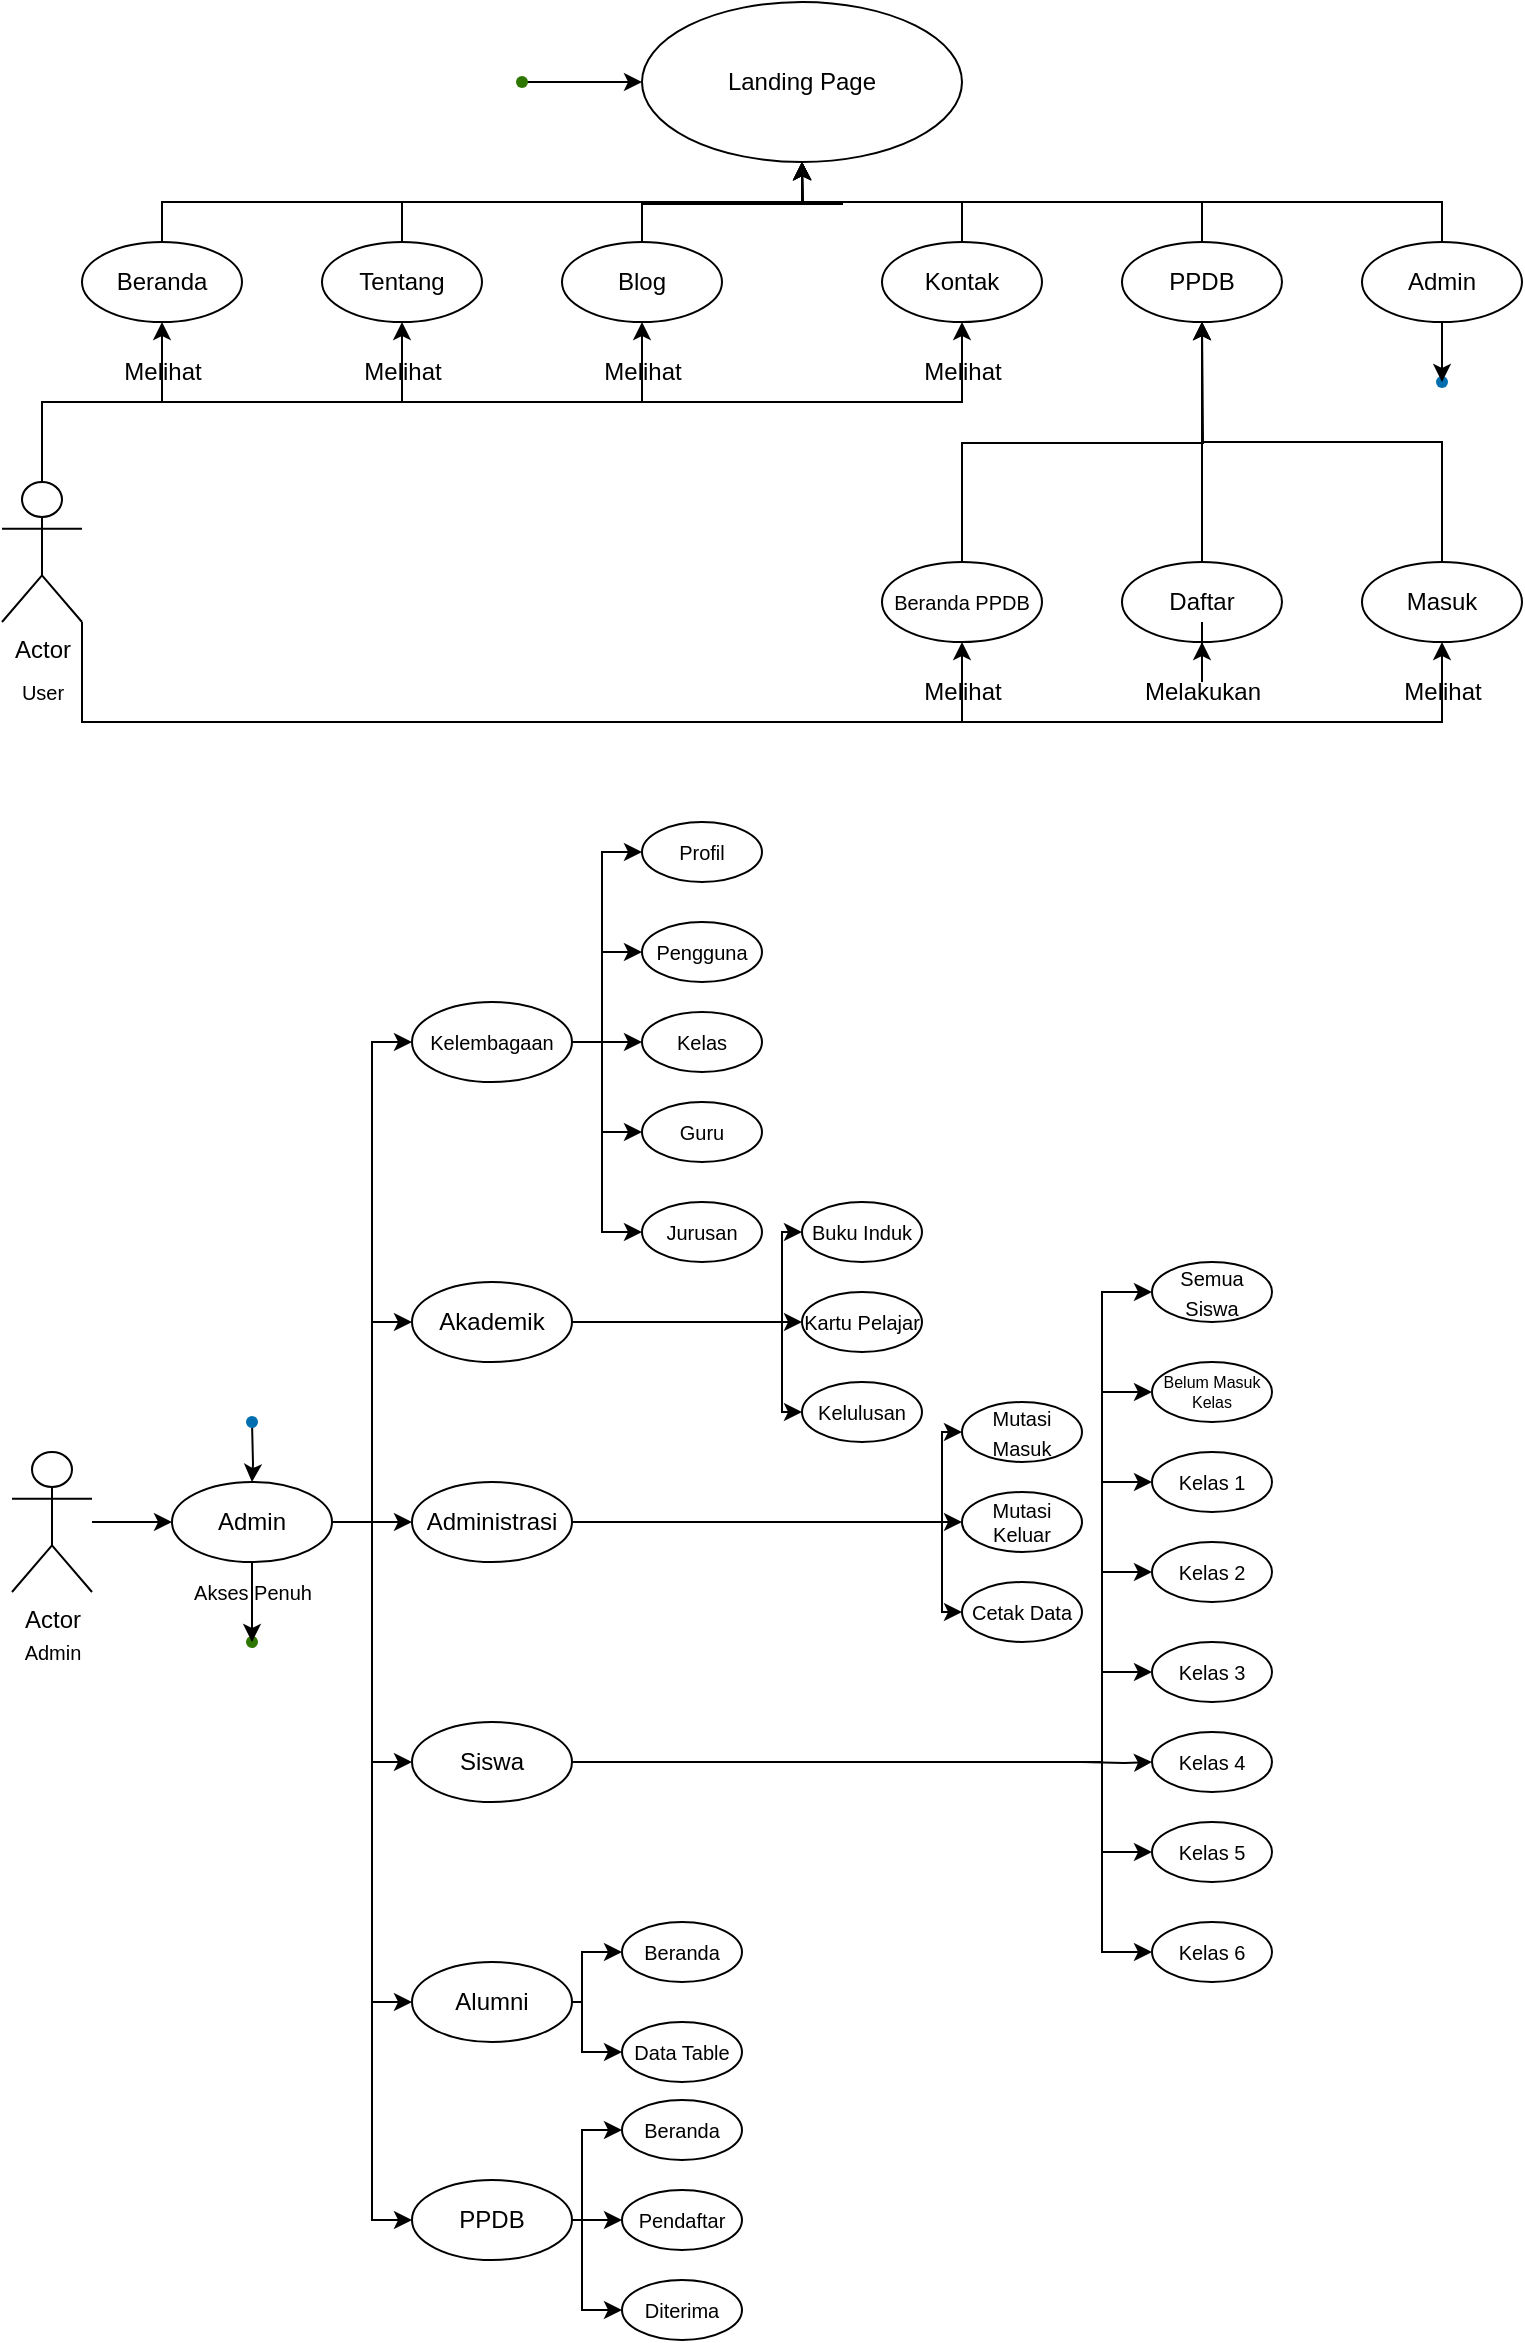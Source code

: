 <mxfile version="20.3.0" type="github">
  <diagram id="fot2uiCDMkdWKJzB2kUI" name="Page-1">
    <mxGraphModel dx="1378" dy="758" grid="1" gridSize="10" guides="1" tooltips="1" connect="1" arrows="1" fold="1" page="1" pageScale="1" pageWidth="827" pageHeight="1169" math="0" shadow="0">
      <root>
        <mxCell id="0" />
        <mxCell id="1" parent="0" />
        <mxCell id="LApeoLwm_qRs-wCRrDOX-11" value="" style="shape=waypoint;sketch=0;fillStyle=solid;size=6;pointerEvents=1;points=[];fillColor=#1ba1e2;resizable=0;rotatable=0;perimeter=centerPerimeter;snapToPoint=1;fontSize=10;fontColor=#ffffff;strokeColor=#006EAF;" vertex="1" parent="1">
          <mxGeometry x="700" y="170" width="40" height="40" as="geometry" />
        </mxCell>
        <mxCell id="LApeoLwm_qRs-wCRrDOX-27" value="" style="shape=waypoint;sketch=0;fillStyle=solid;size=6;pointerEvents=1;points=[];fillColor=#60a917;resizable=0;rotatable=0;perimeter=centerPerimeter;snapToPoint=1;fontSize=10;labelBackgroundColor=#99FF99;strokeColor=#2D7600;fontColor=#ffffff;" vertex="1" parent="1">
          <mxGeometry x="105" y="800" width="40" height="40" as="geometry" />
        </mxCell>
        <mxCell id="55DzPYi0vMfy24qsopn5-3" value="Landing Page" style="ellipse;whiteSpace=wrap;html=1;" parent="1" vertex="1">
          <mxGeometry x="320" width="160" height="80" as="geometry" />
        </mxCell>
        <mxCell id="55DzPYi0vMfy24qsopn5-36" style="edgeStyle=orthogonalEdgeStyle;rounded=0;orthogonalLoop=1;jettySize=auto;html=1;exitX=0.5;exitY=0;exitDx=0;exitDy=0;entryX=0.5;entryY=1;entryDx=0;entryDy=0;" parent="1" source="55DzPYi0vMfy24qsopn5-4" target="55DzPYi0vMfy24qsopn5-3" edge="1">
          <mxGeometry relative="1" as="geometry" />
        </mxCell>
        <mxCell id="55DzPYi0vMfy24qsopn5-4" value="Beranda" style="ellipse;whiteSpace=wrap;html=1;" parent="1" vertex="1">
          <mxGeometry x="40" y="120" width="80" height="40" as="geometry" />
        </mxCell>
        <mxCell id="55DzPYi0vMfy24qsopn5-37" style="edgeStyle=orthogonalEdgeStyle;rounded=0;orthogonalLoop=1;jettySize=auto;html=1;exitX=0.5;exitY=0;exitDx=0;exitDy=0;" parent="1" source="55DzPYi0vMfy24qsopn5-5" edge="1">
          <mxGeometry relative="1" as="geometry">
            <mxPoint x="400" y="80" as="targetPoint" />
          </mxGeometry>
        </mxCell>
        <mxCell id="55DzPYi0vMfy24qsopn5-5" value="Tentang" style="ellipse;whiteSpace=wrap;html=1;" parent="1" vertex="1">
          <mxGeometry x="160" y="120" width="80" height="40" as="geometry" />
        </mxCell>
        <mxCell id="55DzPYi0vMfy24qsopn5-38" style="edgeStyle=orthogonalEdgeStyle;rounded=0;orthogonalLoop=1;jettySize=auto;html=1;exitX=0.5;exitY=0;exitDx=0;exitDy=0;entryX=0.5;entryY=1;entryDx=0;entryDy=0;" parent="1" source="55DzPYi0vMfy24qsopn5-6" target="55DzPYi0vMfy24qsopn5-3" edge="1">
          <mxGeometry relative="1" as="geometry" />
        </mxCell>
        <mxCell id="55DzPYi0vMfy24qsopn5-6" value="Blog" style="ellipse;whiteSpace=wrap;html=1;" parent="1" vertex="1">
          <mxGeometry x="280" y="120" width="80" height="40" as="geometry" />
        </mxCell>
        <mxCell id="55DzPYi0vMfy24qsopn5-39" style="edgeStyle=orthogonalEdgeStyle;rounded=0;orthogonalLoop=1;jettySize=auto;html=1;exitX=0.5;exitY=0;exitDx=0;exitDy=0;" parent="1" source="55DzPYi0vMfy24qsopn5-8" edge="1">
          <mxGeometry relative="1" as="geometry">
            <mxPoint x="400" y="80" as="targetPoint" />
          </mxGeometry>
        </mxCell>
        <mxCell id="55DzPYi0vMfy24qsopn5-8" value="Kontak" style="ellipse;whiteSpace=wrap;html=1;" parent="1" vertex="1">
          <mxGeometry x="440" y="120" width="80" height="40" as="geometry" />
        </mxCell>
        <mxCell id="55DzPYi0vMfy24qsopn5-40" style="edgeStyle=orthogonalEdgeStyle;rounded=0;orthogonalLoop=1;jettySize=auto;html=1;exitX=0.5;exitY=0;exitDx=0;exitDy=0;entryX=0.5;entryY=1;entryDx=0;entryDy=0;" parent="1" source="55DzPYi0vMfy24qsopn5-9" target="55DzPYi0vMfy24qsopn5-3" edge="1">
          <mxGeometry relative="1" as="geometry" />
        </mxCell>
        <mxCell id="55DzPYi0vMfy24qsopn5-9" value="PPDB" style="ellipse;whiteSpace=wrap;html=1;" parent="1" vertex="1">
          <mxGeometry x="560" y="120" width="80" height="40" as="geometry" />
        </mxCell>
        <mxCell id="55DzPYi0vMfy24qsopn5-41" style="edgeStyle=orthogonalEdgeStyle;rounded=0;orthogonalLoop=1;jettySize=auto;html=1;exitX=0.5;exitY=0;exitDx=0;exitDy=0;entryX=0.5;entryY=1;entryDx=0;entryDy=0;" parent="1" source="55DzPYi0vMfy24qsopn5-10" target="55DzPYi0vMfy24qsopn5-3" edge="1">
          <mxGeometry relative="1" as="geometry" />
        </mxCell>
        <mxCell id="LApeoLwm_qRs-wCRrDOX-12" style="edgeStyle=orthogonalEdgeStyle;rounded=0;orthogonalLoop=1;jettySize=auto;html=1;exitX=0.5;exitY=1;exitDx=0;exitDy=0;entryX=0.5;entryY=0.396;entryDx=0;entryDy=0;entryPerimeter=0;fontSize=10;" edge="1" parent="1" source="55DzPYi0vMfy24qsopn5-10" target="LApeoLwm_qRs-wCRrDOX-11">
          <mxGeometry relative="1" as="geometry" />
        </mxCell>
        <mxCell id="55DzPYi0vMfy24qsopn5-10" value="Admin" style="ellipse;whiteSpace=wrap;html=1;" parent="1" vertex="1">
          <mxGeometry x="680" y="120" width="80" height="40" as="geometry" />
        </mxCell>
        <mxCell id="55DzPYi0vMfy24qsopn5-24" style="edgeStyle=orthogonalEdgeStyle;rounded=0;orthogonalLoop=1;jettySize=auto;html=1;exitX=0.5;exitY=0;exitDx=0;exitDy=0;" parent="1" source="55DzPYi0vMfy24qsopn5-11" edge="1">
          <mxGeometry relative="1" as="geometry">
            <mxPoint x="600" y="160" as="targetPoint" />
          </mxGeometry>
        </mxCell>
        <mxCell id="55DzPYi0vMfy24qsopn5-11" value="Beranda PPDB" style="ellipse;whiteSpace=wrap;html=1;fontSize=10;" parent="1" vertex="1">
          <mxGeometry x="440" y="280" width="80" height="40" as="geometry" />
        </mxCell>
        <mxCell id="55DzPYi0vMfy24qsopn5-23" style="edgeStyle=orthogonalEdgeStyle;rounded=0;orthogonalLoop=1;jettySize=auto;html=1;exitX=0.5;exitY=0;exitDx=0;exitDy=0;entryX=0.5;entryY=1;entryDx=0;entryDy=0;" parent="1" source="55DzPYi0vMfy24qsopn5-12" target="55DzPYi0vMfy24qsopn5-9" edge="1">
          <mxGeometry relative="1" as="geometry" />
        </mxCell>
        <mxCell id="55DzPYi0vMfy24qsopn5-12" value="Daftar" style="ellipse;whiteSpace=wrap;html=1;" parent="1" vertex="1">
          <mxGeometry x="560" y="280" width="80" height="40" as="geometry" />
        </mxCell>
        <mxCell id="55DzPYi0vMfy24qsopn5-25" style="edgeStyle=orthogonalEdgeStyle;rounded=0;orthogonalLoop=1;jettySize=auto;html=1;" parent="1" source="55DzPYi0vMfy24qsopn5-13" edge="1">
          <mxGeometry relative="1" as="geometry">
            <mxPoint x="600" y="160" as="targetPoint" />
            <Array as="points">
              <mxPoint x="720" y="220" />
              <mxPoint x="600" y="220" />
            </Array>
          </mxGeometry>
        </mxCell>
        <mxCell id="55DzPYi0vMfy24qsopn5-13" value="Masuk" style="ellipse;whiteSpace=wrap;html=1;" parent="1" vertex="1">
          <mxGeometry x="680" y="280" width="80" height="40" as="geometry" />
        </mxCell>
        <mxCell id="55DzPYi0vMfy24qsopn5-15" style="edgeStyle=orthogonalEdgeStyle;rounded=0;orthogonalLoop=1;jettySize=auto;html=1;entryX=0.5;entryY=1;entryDx=0;entryDy=0;" parent="1" source="55DzPYi0vMfy24qsopn5-14" target="55DzPYi0vMfy24qsopn5-4" edge="1">
          <mxGeometry relative="1" as="geometry" />
        </mxCell>
        <mxCell id="55DzPYi0vMfy24qsopn5-20" style="edgeStyle=orthogonalEdgeStyle;rounded=0;orthogonalLoop=1;jettySize=auto;html=1;entryX=0.5;entryY=1;entryDx=0;entryDy=0;exitX=1;exitY=1;exitDx=0;exitDy=0;exitPerimeter=0;" parent="1" source="55DzPYi0vMfy24qsopn5-14" target="55DzPYi0vMfy24qsopn5-11" edge="1">
          <mxGeometry relative="1" as="geometry">
            <Array as="points">
              <mxPoint x="40" y="360" />
              <mxPoint x="480" y="360" />
            </Array>
          </mxGeometry>
        </mxCell>
        <mxCell id="55DzPYi0vMfy24qsopn5-14" value="Actor" style="shape=umlActor;verticalLabelPosition=bottom;verticalAlign=top;html=1;outlineConnect=0;" parent="1" vertex="1">
          <mxGeometry y="240" width="40" height="70" as="geometry" />
        </mxCell>
        <mxCell id="55DzPYi0vMfy24qsopn5-16" style="edgeStyle=orthogonalEdgeStyle;rounded=0;orthogonalLoop=1;jettySize=auto;html=1;entryX=0.5;entryY=1;entryDx=0;entryDy=0;exitX=0.5;exitY=0;exitDx=0;exitDy=0;exitPerimeter=0;" parent="1" source="55DzPYi0vMfy24qsopn5-14" target="55DzPYi0vMfy24qsopn5-5" edge="1">
          <mxGeometry relative="1" as="geometry">
            <mxPoint x="30" y="250" as="sourcePoint" />
            <mxPoint x="90" y="170" as="targetPoint" />
          </mxGeometry>
        </mxCell>
        <mxCell id="55DzPYi0vMfy24qsopn5-17" style="edgeStyle=orthogonalEdgeStyle;rounded=0;orthogonalLoop=1;jettySize=auto;html=1;entryX=0.5;entryY=1;entryDx=0;entryDy=0;" parent="1" target="55DzPYi0vMfy24qsopn5-6" edge="1">
          <mxGeometry relative="1" as="geometry">
            <mxPoint x="20" y="240" as="sourcePoint" />
            <mxPoint x="100" y="180" as="targetPoint" />
            <Array as="points">
              <mxPoint x="20" y="200" />
              <mxPoint x="320" y="200" />
            </Array>
          </mxGeometry>
        </mxCell>
        <mxCell id="55DzPYi0vMfy24qsopn5-18" style="edgeStyle=orthogonalEdgeStyle;rounded=0;orthogonalLoop=1;jettySize=auto;html=1;entryX=0.5;entryY=1;entryDx=0;entryDy=0;exitX=0.5;exitY=0;exitDx=0;exitDy=0;exitPerimeter=0;" parent="1" source="55DzPYi0vMfy24qsopn5-14" target="55DzPYi0vMfy24qsopn5-8" edge="1">
          <mxGeometry relative="1" as="geometry">
            <mxPoint x="50" y="270" as="sourcePoint" />
            <mxPoint x="110" y="190" as="targetPoint" />
          </mxGeometry>
        </mxCell>
        <mxCell id="55DzPYi0vMfy24qsopn5-21" style="edgeStyle=orthogonalEdgeStyle;rounded=0;orthogonalLoop=1;jettySize=auto;html=1;entryX=0.5;entryY=1;entryDx=0;entryDy=0;startArrow=none;" parent="1" source="55DzPYi0vMfy24qsopn5-31" target="55DzPYi0vMfy24qsopn5-12" edge="1">
          <mxGeometry relative="1" as="geometry">
            <mxPoint x="40" y="310" as="sourcePoint" />
            <mxPoint x="490" y="290" as="targetPoint" />
            <Array as="points" />
          </mxGeometry>
        </mxCell>
        <mxCell id="55DzPYi0vMfy24qsopn5-22" style="edgeStyle=orthogonalEdgeStyle;rounded=0;orthogonalLoop=1;jettySize=auto;html=1;entryX=0.5;entryY=1;entryDx=0;entryDy=0;exitX=1;exitY=1;exitDx=0;exitDy=0;exitPerimeter=0;" parent="1" source="55DzPYi0vMfy24qsopn5-14" target="55DzPYi0vMfy24qsopn5-13" edge="1">
          <mxGeometry relative="1" as="geometry">
            <mxPoint x="60" y="330" as="sourcePoint" />
            <mxPoint x="500" y="300" as="targetPoint" />
            <Array as="points">
              <mxPoint x="40" y="360" />
              <mxPoint x="720" y="360" />
            </Array>
          </mxGeometry>
        </mxCell>
        <mxCell id="55DzPYi0vMfy24qsopn5-26" value="Melihat" style="text;html=1;align=center;verticalAlign=middle;resizable=0;points=[];autosize=1;strokeColor=none;fillColor=none;" parent="1" vertex="1">
          <mxGeometry x="50" y="170" width="60" height="30" as="geometry" />
        </mxCell>
        <mxCell id="55DzPYi0vMfy24qsopn5-27" value="Melihat" style="text;html=1;align=center;verticalAlign=middle;resizable=0;points=[];autosize=1;strokeColor=none;fillColor=none;" parent="1" vertex="1">
          <mxGeometry x="170" y="170" width="60" height="30" as="geometry" />
        </mxCell>
        <mxCell id="55DzPYi0vMfy24qsopn5-28" value="Melihat" style="text;html=1;align=center;verticalAlign=middle;resizable=0;points=[];autosize=1;strokeColor=none;fillColor=none;" parent="1" vertex="1">
          <mxGeometry x="290" y="170" width="60" height="30" as="geometry" />
        </mxCell>
        <mxCell id="55DzPYi0vMfy24qsopn5-29" value="Melihat" style="text;html=1;align=center;verticalAlign=middle;resizable=0;points=[];autosize=1;strokeColor=none;fillColor=none;" parent="1" vertex="1">
          <mxGeometry x="450" y="170" width="60" height="30" as="geometry" />
        </mxCell>
        <mxCell id="55DzPYi0vMfy24qsopn5-30" value="Melihat" style="text;html=1;align=center;verticalAlign=middle;resizable=0;points=[];autosize=1;strokeColor=none;fillColor=none;" parent="1" vertex="1">
          <mxGeometry x="450" y="330" width="60" height="30" as="geometry" />
        </mxCell>
        <mxCell id="55DzPYi0vMfy24qsopn5-31" value="Melakukan" style="text;html=1;align=center;verticalAlign=middle;resizable=0;points=[];autosize=1;strokeColor=none;fillColor=none;" parent="1" vertex="1">
          <mxGeometry x="560" y="330" width="80" height="30" as="geometry" />
        </mxCell>
        <mxCell id="55DzPYi0vMfy24qsopn5-32" value="" style="edgeStyle=orthogonalEdgeStyle;rounded=0;orthogonalLoop=1;jettySize=auto;html=1;entryX=0.5;entryY=1;entryDx=0;entryDy=0;endArrow=none;" parent="1" target="55DzPYi0vMfy24qsopn5-31" edge="1">
          <mxGeometry relative="1" as="geometry">
            <mxPoint x="40" y="310" as="sourcePoint" />
            <mxPoint x="600" y="320" as="targetPoint" />
            <Array as="points">
              <mxPoint x="40" y="360" />
              <mxPoint x="600" y="360" />
            </Array>
          </mxGeometry>
        </mxCell>
        <mxCell id="55DzPYi0vMfy24qsopn5-33" value="Melihat" style="text;html=1;align=center;verticalAlign=middle;resizable=0;points=[];autosize=1;strokeColor=none;fillColor=none;" parent="1" vertex="1">
          <mxGeometry x="690" y="330" width="60" height="30" as="geometry" />
        </mxCell>
        <mxCell id="LApeoLwm_qRs-wCRrDOX-66" value="" style="edgeStyle=orthogonalEdgeStyle;rounded=0;orthogonalLoop=1;jettySize=auto;html=1;fontSize=10;fontColor=#33FF33;" edge="1" parent="1" source="LApeoLwm_qRs-wCRrDOX-1" target="LApeoLwm_qRs-wCRrDOX-7">
          <mxGeometry relative="1" as="geometry" />
        </mxCell>
        <object label="Actor" id="LApeoLwm_qRs-wCRrDOX-1">
          <mxCell style="shape=umlActor;verticalLabelPosition=bottom;verticalAlign=top;html=1;outlineConnect=0;" vertex="1" parent="1">
            <mxGeometry x="5" y="725" width="40" height="70" as="geometry" />
          </mxCell>
        </object>
        <mxCell id="LApeoLwm_qRs-wCRrDOX-4" value="User" style="text;html=1;align=center;verticalAlign=middle;resizable=0;points=[];autosize=1;strokeColor=none;fillColor=none;fontSize=10;" vertex="1" parent="1">
          <mxGeometry y="330" width="40" height="30" as="geometry" />
        </mxCell>
        <mxCell id="LApeoLwm_qRs-wCRrDOX-5" value="Admin" style="text;html=1;align=center;verticalAlign=middle;resizable=0;points=[];autosize=1;strokeColor=none;fillColor=none;fontSize=10;" vertex="1" parent="1">
          <mxGeometry y="810" width="50" height="30" as="geometry" />
        </mxCell>
        <mxCell id="LApeoLwm_qRs-wCRrDOX-28" style="edgeStyle=orthogonalEdgeStyle;rounded=0;orthogonalLoop=1;jettySize=auto;html=1;entryX=0.6;entryY=0.5;entryDx=0;entryDy=0;entryPerimeter=0;fontSize=10;exitX=0.5;exitY=1;exitDx=0;exitDy=0;" edge="1" parent="1" source="LApeoLwm_qRs-wCRrDOX-7" target="LApeoLwm_qRs-wCRrDOX-27">
          <mxGeometry relative="1" as="geometry" />
        </mxCell>
        <mxCell id="LApeoLwm_qRs-wCRrDOX-68" value="" style="edgeStyle=orthogonalEdgeStyle;rounded=0;orthogonalLoop=1;jettySize=auto;html=1;fontSize=10;fontColor=#33FF33;" edge="1" parent="1" source="LApeoLwm_qRs-wCRrDOX-7" target="LApeoLwm_qRs-wCRrDOX-15">
          <mxGeometry relative="1" as="geometry" />
        </mxCell>
        <mxCell id="LApeoLwm_qRs-wCRrDOX-69" style="edgeStyle=orthogonalEdgeStyle;rounded=0;orthogonalLoop=1;jettySize=auto;html=1;entryX=0;entryY=0.5;entryDx=0;entryDy=0;fontSize=10;fontColor=#33FF33;" edge="1" parent="1" source="LApeoLwm_qRs-wCRrDOX-7" target="LApeoLwm_qRs-wCRrDOX-13">
          <mxGeometry relative="1" as="geometry" />
        </mxCell>
        <mxCell id="LApeoLwm_qRs-wCRrDOX-70" style="edgeStyle=orthogonalEdgeStyle;rounded=0;orthogonalLoop=1;jettySize=auto;html=1;entryX=0;entryY=0.5;entryDx=0;entryDy=0;fontSize=10;fontColor=#33FF33;" edge="1" parent="1" source="LApeoLwm_qRs-wCRrDOX-7" target="LApeoLwm_qRs-wCRrDOX-14">
          <mxGeometry relative="1" as="geometry" />
        </mxCell>
        <mxCell id="LApeoLwm_qRs-wCRrDOX-71" style="edgeStyle=orthogonalEdgeStyle;rounded=0;orthogonalLoop=1;jettySize=auto;html=1;entryX=0;entryY=0.5;entryDx=0;entryDy=0;fontSize=10;fontColor=#33FF33;" edge="1" parent="1" source="LApeoLwm_qRs-wCRrDOX-7" target="LApeoLwm_qRs-wCRrDOX-16">
          <mxGeometry relative="1" as="geometry" />
        </mxCell>
        <mxCell id="LApeoLwm_qRs-wCRrDOX-72" style="edgeStyle=orthogonalEdgeStyle;rounded=0;orthogonalLoop=1;jettySize=auto;html=1;entryX=0;entryY=0.5;entryDx=0;entryDy=0;fontSize=10;fontColor=#33FF33;" edge="1" parent="1" source="LApeoLwm_qRs-wCRrDOX-7" target="LApeoLwm_qRs-wCRrDOX-17">
          <mxGeometry relative="1" as="geometry" />
        </mxCell>
        <mxCell id="LApeoLwm_qRs-wCRrDOX-73" style="edgeStyle=orthogonalEdgeStyle;rounded=0;orthogonalLoop=1;jettySize=auto;html=1;entryX=0;entryY=0.5;entryDx=0;entryDy=0;fontSize=10;fontColor=#33FF33;" edge="1" parent="1" source="LApeoLwm_qRs-wCRrDOX-7" target="LApeoLwm_qRs-wCRrDOX-18">
          <mxGeometry relative="1" as="geometry" />
        </mxCell>
        <mxCell id="LApeoLwm_qRs-wCRrDOX-7" value="Admin" style="ellipse;whiteSpace=wrap;html=1;" vertex="1" parent="1">
          <mxGeometry x="85" y="740" width="80" height="40" as="geometry" />
        </mxCell>
        <mxCell id="LApeoLwm_qRs-wCRrDOX-10" value="" style="edgeStyle=orthogonalEdgeStyle;rounded=0;orthogonalLoop=1;jettySize=auto;html=1;fontSize=10;" edge="1" parent="1" target="LApeoLwm_qRs-wCRrDOX-7">
          <mxGeometry relative="1" as="geometry">
            <mxPoint x="125" y="710" as="sourcePoint" />
          </mxGeometry>
        </mxCell>
        <mxCell id="LApeoLwm_qRs-wCRrDOX-9" value="" style="shape=waypoint;sketch=0;fillStyle=solid;size=6;pointerEvents=1;points=[];fillColor=#1ba1e2;resizable=0;rotatable=0;perimeter=centerPerimeter;snapToPoint=1;fontSize=10;fontColor=#ffffff;strokeColor=#006EAF;" vertex="1" parent="1">
          <mxGeometry x="105" y="690" width="40" height="40" as="geometry" />
        </mxCell>
        <mxCell id="LApeoLwm_qRs-wCRrDOX-79" value="" style="edgeStyle=orthogonalEdgeStyle;rounded=0;orthogonalLoop=1;jettySize=auto;html=1;fontSize=10;fontColor=#33FF33;" edge="1" parent="1" source="LApeoLwm_qRs-wCRrDOX-13" target="LApeoLwm_qRs-wCRrDOX-76">
          <mxGeometry relative="1" as="geometry" />
        </mxCell>
        <mxCell id="LApeoLwm_qRs-wCRrDOX-80" style="edgeStyle=orthogonalEdgeStyle;rounded=0;orthogonalLoop=1;jettySize=auto;html=1;entryX=0;entryY=0.5;entryDx=0;entryDy=0;fontSize=10;fontColor=#33FF33;" edge="1" parent="1" source="LApeoLwm_qRs-wCRrDOX-13" target="LApeoLwm_qRs-wCRrDOX-74">
          <mxGeometry relative="1" as="geometry">
            <Array as="points">
              <mxPoint x="300" y="520" />
              <mxPoint x="300" y="425" />
            </Array>
          </mxGeometry>
        </mxCell>
        <mxCell id="LApeoLwm_qRs-wCRrDOX-81" style="edgeStyle=orthogonalEdgeStyle;rounded=0;orthogonalLoop=1;jettySize=auto;html=1;entryX=0;entryY=0.5;entryDx=0;entryDy=0;fontSize=10;fontColor=#33FF33;" edge="1" parent="1" source="LApeoLwm_qRs-wCRrDOX-13" target="LApeoLwm_qRs-wCRrDOX-75">
          <mxGeometry relative="1" as="geometry">
            <Array as="points">
              <mxPoint x="300" y="520" />
              <mxPoint x="300" y="475" />
            </Array>
          </mxGeometry>
        </mxCell>
        <mxCell id="LApeoLwm_qRs-wCRrDOX-82" style="edgeStyle=orthogonalEdgeStyle;rounded=0;orthogonalLoop=1;jettySize=auto;html=1;entryX=0;entryY=0.5;entryDx=0;entryDy=0;fontSize=10;fontColor=#33FF33;" edge="1" parent="1" source="LApeoLwm_qRs-wCRrDOX-13" target="LApeoLwm_qRs-wCRrDOX-77">
          <mxGeometry relative="1" as="geometry">
            <Array as="points">
              <mxPoint x="300" y="520" />
              <mxPoint x="300" y="565" />
            </Array>
          </mxGeometry>
        </mxCell>
        <mxCell id="LApeoLwm_qRs-wCRrDOX-83" style="edgeStyle=orthogonalEdgeStyle;rounded=0;orthogonalLoop=1;jettySize=auto;html=1;entryX=0;entryY=0.5;entryDx=0;entryDy=0;fontSize=10;fontColor=#33FF33;" edge="1" parent="1" source="LApeoLwm_qRs-wCRrDOX-13" target="LApeoLwm_qRs-wCRrDOX-78">
          <mxGeometry relative="1" as="geometry">
            <Array as="points">
              <mxPoint x="300" y="520" />
              <mxPoint x="300" y="615" />
            </Array>
          </mxGeometry>
        </mxCell>
        <mxCell id="LApeoLwm_qRs-wCRrDOX-13" value="&lt;font style=&quot;font-size: 10px;&quot;&gt;Kelembagaan&lt;/font&gt;" style="ellipse;whiteSpace=wrap;html=1;" vertex="1" parent="1">
          <mxGeometry x="205" y="500" width="80" height="40" as="geometry" />
        </mxCell>
        <mxCell id="LApeoLwm_qRs-wCRrDOX-90" style="edgeStyle=orthogonalEdgeStyle;rounded=0;orthogonalLoop=1;jettySize=auto;html=1;fontSize=10;fontColor=#33FF33;entryX=0;entryY=0.5;entryDx=0;entryDy=0;" edge="1" parent="1" source="LApeoLwm_qRs-wCRrDOX-14" target="LApeoLwm_qRs-wCRrDOX-88">
          <mxGeometry relative="1" as="geometry">
            <mxPoint x="410" y="660" as="targetPoint" />
          </mxGeometry>
        </mxCell>
        <mxCell id="LApeoLwm_qRs-wCRrDOX-91" style="edgeStyle=orthogonalEdgeStyle;rounded=0;orthogonalLoop=1;jettySize=auto;html=1;entryX=0;entryY=0.5;entryDx=0;entryDy=0;fontSize=10;fontColor=#33FF33;" edge="1" parent="1" source="LApeoLwm_qRs-wCRrDOX-14" target="LApeoLwm_qRs-wCRrDOX-87">
          <mxGeometry relative="1" as="geometry">
            <Array as="points">
              <mxPoint x="390" y="660" />
              <mxPoint x="390" y="615" />
            </Array>
          </mxGeometry>
        </mxCell>
        <mxCell id="LApeoLwm_qRs-wCRrDOX-92" style="edgeStyle=orthogonalEdgeStyle;rounded=0;orthogonalLoop=1;jettySize=auto;html=1;entryX=0;entryY=0.5;entryDx=0;entryDy=0;fontSize=10;fontColor=#33FF33;" edge="1" parent="1" source="LApeoLwm_qRs-wCRrDOX-14" target="LApeoLwm_qRs-wCRrDOX-89">
          <mxGeometry relative="1" as="geometry">
            <Array as="points">
              <mxPoint x="390" y="660" />
              <mxPoint x="390" y="705" />
            </Array>
          </mxGeometry>
        </mxCell>
        <mxCell id="LApeoLwm_qRs-wCRrDOX-14" value="Akademik" style="ellipse;whiteSpace=wrap;html=1;" vertex="1" parent="1">
          <mxGeometry x="205" y="640" width="80" height="40" as="geometry" />
        </mxCell>
        <mxCell id="LApeoLwm_qRs-wCRrDOX-96" style="edgeStyle=orthogonalEdgeStyle;rounded=0;orthogonalLoop=1;jettySize=auto;html=1;fontSize=10;fontColor=#33FF33;" edge="1" parent="1" source="LApeoLwm_qRs-wCRrDOX-15" target="LApeoLwm_qRs-wCRrDOX-94">
          <mxGeometry relative="1" as="geometry" />
        </mxCell>
        <mxCell id="LApeoLwm_qRs-wCRrDOX-97" style="edgeStyle=orthogonalEdgeStyle;rounded=0;orthogonalLoop=1;jettySize=auto;html=1;entryX=0;entryY=0.5;entryDx=0;entryDy=0;fontSize=10;fontColor=#33FF33;" edge="1" parent="1" source="LApeoLwm_qRs-wCRrDOX-15" target="LApeoLwm_qRs-wCRrDOX-93">
          <mxGeometry relative="1" as="geometry">
            <Array as="points">
              <mxPoint x="470" y="760" />
              <mxPoint x="470" y="715" />
            </Array>
          </mxGeometry>
        </mxCell>
        <mxCell id="LApeoLwm_qRs-wCRrDOX-98" style="edgeStyle=orthogonalEdgeStyle;rounded=0;orthogonalLoop=1;jettySize=auto;html=1;entryX=0;entryY=0.5;entryDx=0;entryDy=0;fontSize=10;fontColor=#33FF33;" edge="1" parent="1" source="LApeoLwm_qRs-wCRrDOX-15" target="LApeoLwm_qRs-wCRrDOX-95">
          <mxGeometry relative="1" as="geometry">
            <Array as="points">
              <mxPoint x="470" y="760" />
              <mxPoint x="470" y="805" />
            </Array>
          </mxGeometry>
        </mxCell>
        <mxCell id="LApeoLwm_qRs-wCRrDOX-15" value="Administrasi" style="ellipse;whiteSpace=wrap;html=1;" vertex="1" parent="1">
          <mxGeometry x="205" y="740" width="80" height="40" as="geometry" />
        </mxCell>
        <mxCell id="LApeoLwm_qRs-wCRrDOX-112" style="edgeStyle=orthogonalEdgeStyle;rounded=0;orthogonalLoop=1;jettySize=auto;html=1;entryX=0;entryY=0.5;entryDx=0;entryDy=0;fontSize=10;fontColor=#33FF33;" edge="1" parent="1" source="LApeoLwm_qRs-wCRrDOX-16" target="LApeoLwm_qRs-wCRrDOX-111">
          <mxGeometry relative="1" as="geometry">
            <Array as="points">
              <mxPoint x="550" y="880" />
              <mxPoint x="550" y="740" />
            </Array>
          </mxGeometry>
        </mxCell>
        <mxCell id="LApeoLwm_qRs-wCRrDOX-113" style="edgeStyle=orthogonalEdgeStyle;rounded=0;orthogonalLoop=1;jettySize=auto;html=1;entryX=0;entryY=0.5;entryDx=0;entryDy=0;fontSize=10;fontColor=#33FF33;" edge="1" parent="1" source="LApeoLwm_qRs-wCRrDOX-16" target="LApeoLwm_qRs-wCRrDOX-104">
          <mxGeometry relative="1" as="geometry">
            <Array as="points">
              <mxPoint x="550" y="880" />
              <mxPoint x="550" y="785" />
            </Array>
          </mxGeometry>
        </mxCell>
        <mxCell id="LApeoLwm_qRs-wCRrDOX-114" style="edgeStyle=orthogonalEdgeStyle;rounded=0;orthogonalLoop=1;jettySize=auto;html=1;entryX=0;entryY=0.5;entryDx=0;entryDy=0;fontSize=10;fontColor=#33FF33;" edge="1" parent="1" source="LApeoLwm_qRs-wCRrDOX-16" target="LApeoLwm_qRs-wCRrDOX-110">
          <mxGeometry relative="1" as="geometry">
            <Array as="points">
              <mxPoint x="550" y="880" />
              <mxPoint x="550" y="695" />
            </Array>
          </mxGeometry>
        </mxCell>
        <mxCell id="LApeoLwm_qRs-wCRrDOX-115" style="edgeStyle=orthogonalEdgeStyle;rounded=0;orthogonalLoop=1;jettySize=auto;html=1;entryX=0;entryY=0.5;entryDx=0;entryDy=0;fontSize=10;fontColor=#33FF33;" edge="1" parent="1" source="LApeoLwm_qRs-wCRrDOX-16" target="LApeoLwm_qRs-wCRrDOX-109">
          <mxGeometry relative="1" as="geometry">
            <Array as="points">
              <mxPoint x="550" y="880" />
              <mxPoint x="550" y="645" />
            </Array>
          </mxGeometry>
        </mxCell>
        <mxCell id="LApeoLwm_qRs-wCRrDOX-116" style="edgeStyle=orthogonalEdgeStyle;rounded=0;orthogonalLoop=1;jettySize=auto;html=1;entryX=0;entryY=0.5;entryDx=0;entryDy=0;fontSize=10;fontColor=#33FF33;" edge="1" parent="1" source="LApeoLwm_qRs-wCRrDOX-16" target="LApeoLwm_qRs-wCRrDOX-107">
          <mxGeometry relative="1" as="geometry">
            <Array as="points">
              <mxPoint x="550" y="880" />
              <mxPoint x="550" y="925" />
            </Array>
          </mxGeometry>
        </mxCell>
        <mxCell id="LApeoLwm_qRs-wCRrDOX-117" style="edgeStyle=orthogonalEdgeStyle;rounded=0;orthogonalLoop=1;jettySize=auto;html=1;entryX=0;entryY=0.5;entryDx=0;entryDy=0;fontSize=10;fontColor=#33FF33;" edge="1" parent="1" source="LApeoLwm_qRs-wCRrDOX-16" target="LApeoLwm_qRs-wCRrDOX-108">
          <mxGeometry relative="1" as="geometry">
            <Array as="points">
              <mxPoint x="550" y="880" />
              <mxPoint x="550" y="975" />
            </Array>
          </mxGeometry>
        </mxCell>
        <mxCell id="LApeoLwm_qRs-wCRrDOX-118" style="edgeStyle=orthogonalEdgeStyle;rounded=0;orthogonalLoop=1;jettySize=auto;html=1;entryX=0;entryY=0.5;entryDx=0;entryDy=0;fontSize=10;fontColor=#33FF33;" edge="1" parent="1" source="LApeoLwm_qRs-wCRrDOX-16" target="LApeoLwm_qRs-wCRrDOX-105">
          <mxGeometry relative="1" as="geometry">
            <Array as="points">
              <mxPoint x="550" y="880" />
              <mxPoint x="550" y="835" />
            </Array>
          </mxGeometry>
        </mxCell>
        <mxCell id="LApeoLwm_qRs-wCRrDOX-16" value="Siswa" style="ellipse;whiteSpace=wrap;html=1;" vertex="1" parent="1">
          <mxGeometry x="205" y="860" width="80" height="40" as="geometry" />
        </mxCell>
        <mxCell id="LApeoLwm_qRs-wCRrDOX-121" style="edgeStyle=orthogonalEdgeStyle;rounded=0;orthogonalLoop=1;jettySize=auto;html=1;entryX=0;entryY=0.5;entryDx=0;entryDy=0;fontSize=8;fontColor=#33FF33;" edge="1" parent="1" source="LApeoLwm_qRs-wCRrDOX-17" target="LApeoLwm_qRs-wCRrDOX-119">
          <mxGeometry relative="1" as="geometry">
            <Array as="points">
              <mxPoint x="290" y="1000" />
              <mxPoint x="290" y="975" />
            </Array>
          </mxGeometry>
        </mxCell>
        <mxCell id="LApeoLwm_qRs-wCRrDOX-122" style="edgeStyle=orthogonalEdgeStyle;rounded=0;orthogonalLoop=1;jettySize=auto;html=1;entryX=0;entryY=0.5;entryDx=0;entryDy=0;fontSize=8;fontColor=#33FF33;" edge="1" parent="1" source="LApeoLwm_qRs-wCRrDOX-17" target="LApeoLwm_qRs-wCRrDOX-120">
          <mxGeometry relative="1" as="geometry">
            <Array as="points">
              <mxPoint x="290" y="1000" />
              <mxPoint x="290" y="1025" />
            </Array>
          </mxGeometry>
        </mxCell>
        <mxCell id="LApeoLwm_qRs-wCRrDOX-17" value="Alumni" style="ellipse;whiteSpace=wrap;html=1;" vertex="1" parent="1">
          <mxGeometry x="205" y="980" width="80" height="40" as="geometry" />
        </mxCell>
        <mxCell id="LApeoLwm_qRs-wCRrDOX-126" style="edgeStyle=orthogonalEdgeStyle;rounded=0;orthogonalLoop=1;jettySize=auto;html=1;entryX=0;entryY=0.5;entryDx=0;entryDy=0;fontSize=8;fontColor=#33FF33;" edge="1" parent="1" target="LApeoLwm_qRs-wCRrDOX-125">
          <mxGeometry relative="1" as="geometry">
            <mxPoint x="285.0" y="1108.97" as="sourcePoint" />
            <Array as="points">
              <mxPoint x="290" y="1109" />
              <mxPoint x="290" y="1064" />
            </Array>
          </mxGeometry>
        </mxCell>
        <mxCell id="LApeoLwm_qRs-wCRrDOX-127" style="edgeStyle=orthogonalEdgeStyle;rounded=0;orthogonalLoop=1;jettySize=auto;html=1;entryX=0;entryY=0.5;entryDx=0;entryDy=0;fontSize=8;fontColor=#33FF33;" edge="1" parent="1" target="LApeoLwm_qRs-wCRrDOX-123">
          <mxGeometry relative="1" as="geometry">
            <mxPoint x="285.0" y="1108.97" as="sourcePoint" />
          </mxGeometry>
        </mxCell>
        <mxCell id="LApeoLwm_qRs-wCRrDOX-128" style="edgeStyle=orthogonalEdgeStyle;rounded=0;orthogonalLoop=1;jettySize=auto;html=1;entryX=0;entryY=0.5;entryDx=0;entryDy=0;fontSize=8;fontColor=#33FF33;" edge="1" parent="1" target="LApeoLwm_qRs-wCRrDOX-124">
          <mxGeometry relative="1" as="geometry">
            <mxPoint x="285.0" y="1108.97" as="sourcePoint" />
            <Array as="points">
              <mxPoint x="290" y="1109" />
              <mxPoint x="290" y="1154" />
            </Array>
          </mxGeometry>
        </mxCell>
        <mxCell id="LApeoLwm_qRs-wCRrDOX-18" value="PPDB" style="ellipse;whiteSpace=wrap;html=1;" vertex="1" parent="1">
          <mxGeometry x="205" y="1089" width="80" height="40" as="geometry" />
        </mxCell>
        <mxCell id="LApeoLwm_qRs-wCRrDOX-30" value="" style="edgeStyle=orthogonalEdgeStyle;rounded=0;orthogonalLoop=1;jettySize=auto;html=1;fontSize=10;" edge="1" parent="1" source="LApeoLwm_qRs-wCRrDOX-29" target="55DzPYi0vMfy24qsopn5-3">
          <mxGeometry relative="1" as="geometry" />
        </mxCell>
        <mxCell id="LApeoLwm_qRs-wCRrDOX-29" value="" style="shape=waypoint;sketch=0;fillStyle=solid;size=6;pointerEvents=1;points=[];fillColor=#60a917;resizable=0;rotatable=0;perimeter=centerPerimeter;snapToPoint=1;fontSize=10;fontColor=#ffffff;strokeColor=#2D7600;" vertex="1" parent="1">
          <mxGeometry x="240" y="20" width="40" height="40" as="geometry" />
        </mxCell>
        <mxCell id="LApeoLwm_qRs-wCRrDOX-31" value="Akses Penuh" style="text;html=1;align=center;verticalAlign=middle;resizable=0;points=[];autosize=1;strokeColor=none;fillColor=none;fontSize=10;" vertex="1" parent="1">
          <mxGeometry x="85" y="780" width="80" height="30" as="geometry" />
        </mxCell>
        <mxCell id="LApeoLwm_qRs-wCRrDOX-74" value="&lt;font style=&quot;font-size: 10px;&quot;&gt;Profil&lt;/font&gt;" style="ellipse;whiteSpace=wrap;html=1;" vertex="1" parent="1">
          <mxGeometry x="320" y="410" width="60" height="30" as="geometry" />
        </mxCell>
        <mxCell id="LApeoLwm_qRs-wCRrDOX-75" value="&lt;font style=&quot;font-size: 10px;&quot;&gt;Pengguna&lt;/font&gt;" style="ellipse;whiteSpace=wrap;html=1;fontSize=10;" vertex="1" parent="1">
          <mxGeometry x="320" y="460" width="60" height="30" as="geometry" />
        </mxCell>
        <mxCell id="LApeoLwm_qRs-wCRrDOX-76" value="&lt;font style=&quot;font-size: 10px;&quot;&gt;Kelas&lt;/font&gt;" style="ellipse;whiteSpace=wrap;html=1;" vertex="1" parent="1">
          <mxGeometry x="320" y="505" width="60" height="30" as="geometry" />
        </mxCell>
        <mxCell id="LApeoLwm_qRs-wCRrDOX-77" value="&lt;font style=&quot;font-size: 10px;&quot;&gt;Guru&lt;/font&gt;" style="ellipse;whiteSpace=wrap;html=1;" vertex="1" parent="1">
          <mxGeometry x="320" y="550" width="60" height="30" as="geometry" />
        </mxCell>
        <mxCell id="LApeoLwm_qRs-wCRrDOX-78" value="&lt;font style=&quot;font-size: 10px;&quot;&gt;Jurusan&lt;/font&gt;" style="ellipse;whiteSpace=wrap;html=1;" vertex="1" parent="1">
          <mxGeometry x="320" y="600" width="60" height="30" as="geometry" />
        </mxCell>
        <mxCell id="LApeoLwm_qRs-wCRrDOX-87" value="&lt;font style=&quot;font-size: 10px;&quot;&gt;Buku Induk&lt;/font&gt;" style="ellipse;whiteSpace=wrap;html=1;" vertex="1" parent="1">
          <mxGeometry x="400" y="600" width="60" height="30" as="geometry" />
        </mxCell>
        <mxCell id="LApeoLwm_qRs-wCRrDOX-88" value="&lt;font style=&quot;font-size: 10px;&quot;&gt;Kartu Pelajar&lt;/font&gt;" style="ellipse;whiteSpace=wrap;html=1;fontSize=10;" vertex="1" parent="1">
          <mxGeometry x="400" y="645" width="60" height="30" as="geometry" />
        </mxCell>
        <mxCell id="LApeoLwm_qRs-wCRrDOX-89" value="&lt;font style=&quot;font-size: 10px;&quot;&gt;Kelulusan&lt;/font&gt;" style="ellipse;whiteSpace=wrap;html=1;" vertex="1" parent="1">
          <mxGeometry x="400" y="690" width="60" height="30" as="geometry" />
        </mxCell>
        <mxCell id="LApeoLwm_qRs-wCRrDOX-93" value="&lt;font style=&quot;font-size: 10px;&quot;&gt;Mutasi Masuk&lt;/font&gt;" style="ellipse;whiteSpace=wrap;html=1;" vertex="1" parent="1">
          <mxGeometry x="480" y="700" width="60" height="30" as="geometry" />
        </mxCell>
        <mxCell id="LApeoLwm_qRs-wCRrDOX-94" value="&lt;font style=&quot;font-size: 10px;&quot;&gt;Mutasi Keluar&lt;/font&gt;" style="ellipse;whiteSpace=wrap;html=1;fontSize=10;" vertex="1" parent="1">
          <mxGeometry x="480" y="745" width="60" height="30" as="geometry" />
        </mxCell>
        <mxCell id="LApeoLwm_qRs-wCRrDOX-95" value="&lt;font style=&quot;font-size: 10px;&quot;&gt;Cetak Data&lt;/font&gt;" style="ellipse;whiteSpace=wrap;html=1;" vertex="1" parent="1">
          <mxGeometry x="480" y="790" width="60" height="30" as="geometry" />
        </mxCell>
        <mxCell id="LApeoLwm_qRs-wCRrDOX-99" value="" style="edgeStyle=orthogonalEdgeStyle;rounded=0;orthogonalLoop=1;jettySize=auto;html=1;fontSize=10;fontColor=#33FF33;" edge="1" parent="1" target="LApeoLwm_qRs-wCRrDOX-106">
          <mxGeometry relative="1" as="geometry">
            <mxPoint x="540.0" y="880.043" as="sourcePoint" />
          </mxGeometry>
        </mxCell>
        <mxCell id="LApeoLwm_qRs-wCRrDOX-104" value="&lt;span style=&quot;font-size: 10px;&quot;&gt;Kelas 2&lt;/span&gt;" style="ellipse;whiteSpace=wrap;html=1;" vertex="1" parent="1">
          <mxGeometry x="575" y="770" width="60" height="30" as="geometry" />
        </mxCell>
        <mxCell id="LApeoLwm_qRs-wCRrDOX-105" value="Kelas 3" style="ellipse;whiteSpace=wrap;html=1;fontSize=10;" vertex="1" parent="1">
          <mxGeometry x="575" y="820" width="60" height="30" as="geometry" />
        </mxCell>
        <mxCell id="LApeoLwm_qRs-wCRrDOX-106" value="&lt;span style=&quot;font-size: 10px;&quot;&gt;Kelas 4&lt;/span&gt;" style="ellipse;whiteSpace=wrap;html=1;" vertex="1" parent="1">
          <mxGeometry x="575" y="865" width="60" height="30" as="geometry" />
        </mxCell>
        <mxCell id="LApeoLwm_qRs-wCRrDOX-107" value="&lt;span style=&quot;font-size: 10px;&quot;&gt;Kelas 5&lt;/span&gt;" style="ellipse;whiteSpace=wrap;html=1;" vertex="1" parent="1">
          <mxGeometry x="575" y="910" width="60" height="30" as="geometry" />
        </mxCell>
        <mxCell id="LApeoLwm_qRs-wCRrDOX-108" value="&lt;span style=&quot;font-size: 10px;&quot;&gt;Kelas 6&lt;/span&gt;" style="ellipse;whiteSpace=wrap;html=1;" vertex="1" parent="1">
          <mxGeometry x="575" y="960" width="60" height="30" as="geometry" />
        </mxCell>
        <mxCell id="LApeoLwm_qRs-wCRrDOX-109" value="&lt;font style=&quot;font-size: 10px;&quot;&gt;Semua Siswa&lt;/font&gt;" style="ellipse;whiteSpace=wrap;html=1;" vertex="1" parent="1">
          <mxGeometry x="575" y="630" width="60" height="30" as="geometry" />
        </mxCell>
        <mxCell id="LApeoLwm_qRs-wCRrDOX-110" value="&lt;font style=&quot;font-size: 8px;&quot;&gt;Belum Masuk Kelas&lt;/font&gt;" style="ellipse;whiteSpace=wrap;html=1;fontSize=8;" vertex="1" parent="1">
          <mxGeometry x="575" y="680" width="60" height="30" as="geometry" />
        </mxCell>
        <mxCell id="LApeoLwm_qRs-wCRrDOX-111" value="&lt;font style=&quot;font-size: 10px;&quot;&gt;Kelas 1&lt;/font&gt;" style="ellipse;whiteSpace=wrap;html=1;" vertex="1" parent="1">
          <mxGeometry x="575" y="725" width="60" height="30" as="geometry" />
        </mxCell>
        <mxCell id="LApeoLwm_qRs-wCRrDOX-119" value="&lt;font style=&quot;font-size: 10px;&quot;&gt;Beranda&lt;/font&gt;" style="ellipse;whiteSpace=wrap;html=1;" vertex="1" parent="1">
          <mxGeometry x="310" y="960" width="60" height="30" as="geometry" />
        </mxCell>
        <mxCell id="LApeoLwm_qRs-wCRrDOX-120" value="&lt;font style=&quot;font-size: 10px;&quot;&gt;Data Table&lt;/font&gt;" style="ellipse;whiteSpace=wrap;html=1;fontSize=10;" vertex="1" parent="1">
          <mxGeometry x="310" y="1010" width="60" height="30" as="geometry" />
        </mxCell>
        <mxCell id="LApeoLwm_qRs-wCRrDOX-123" value="&lt;font style=&quot;font-size: 10px;&quot;&gt;Pendaftar&lt;/font&gt;" style="ellipse;whiteSpace=wrap;html=1;" vertex="1" parent="1">
          <mxGeometry x="310" y="1094" width="60" height="30" as="geometry" />
        </mxCell>
        <mxCell id="LApeoLwm_qRs-wCRrDOX-124" value="&lt;font style=&quot;font-size: 10px;&quot;&gt;Diterima&lt;/font&gt;" style="ellipse;whiteSpace=wrap;html=1;fontSize=10;" vertex="1" parent="1">
          <mxGeometry x="310" y="1139" width="60" height="30" as="geometry" />
        </mxCell>
        <mxCell id="LApeoLwm_qRs-wCRrDOX-125" value="&lt;font style=&quot;font-size: 10px;&quot;&gt;Beranda&lt;/font&gt;" style="ellipse;whiteSpace=wrap;html=1;" vertex="1" parent="1">
          <mxGeometry x="310" y="1049" width="60" height="30" as="geometry" />
        </mxCell>
      </root>
    </mxGraphModel>
  </diagram>
</mxfile>
